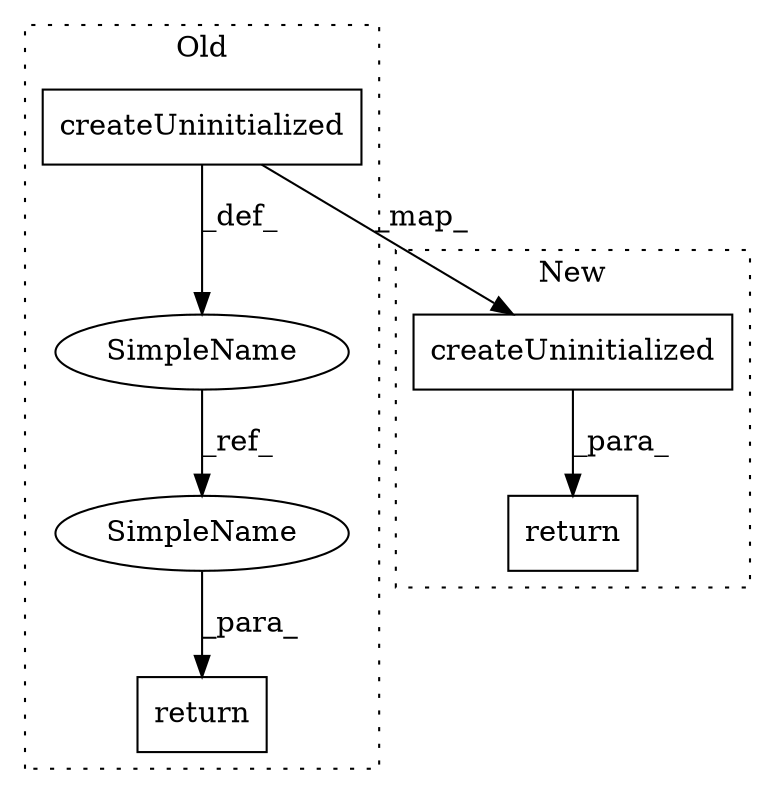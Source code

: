 digraph G {
subgraph cluster0 {
1 [label="createUninitialized" a="32" s="172995,173030" l="20,1" shape="box"];
3 [label="SimpleName" a="42" s="172980" l="3" shape="ellipse"];
4 [label="return" a="41" s="173041" l="7" shape="box"];
6 [label="SimpleName" a="42" s="173048" l="3" shape="ellipse"];
label = "Old";
style="dotted";
}
subgraph cluster1 {
2 [label="createUninitialized" a="32" s="189719,189754" l="20,1" shape="box"];
5 [label="return" a="41" s="189703" l="7" shape="box"];
label = "New";
style="dotted";
}
1 -> 2 [label="_map_"];
1 -> 3 [label="_def_"];
2 -> 5 [label="_para_"];
3 -> 6 [label="_ref_"];
6 -> 4 [label="_para_"];
}